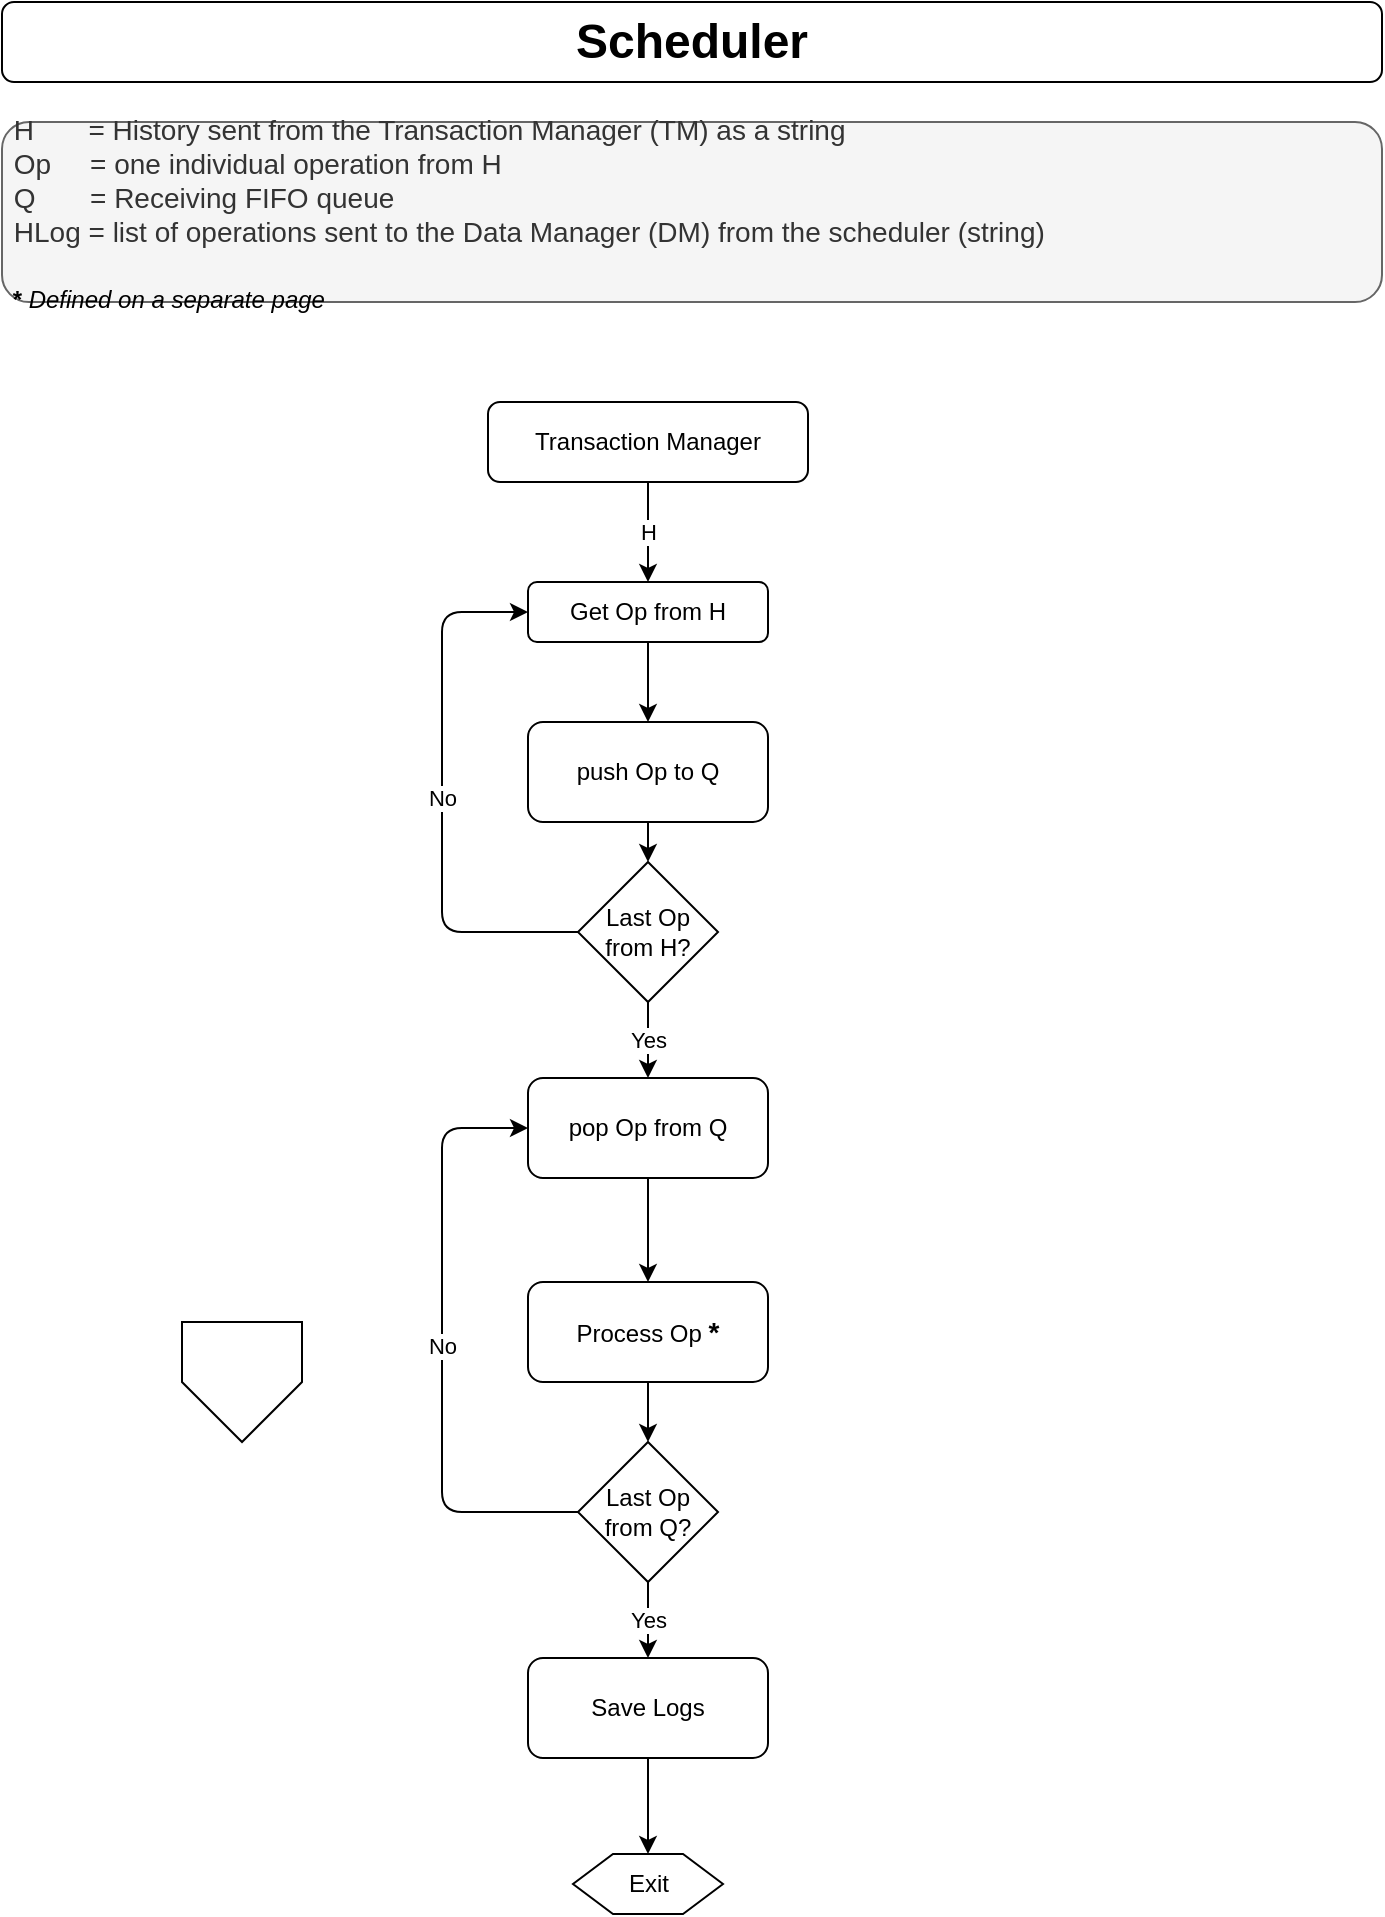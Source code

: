 <mxfile version="13.9.7" type="github">
  <diagram id="C5RBs43oDa-KdzZeNtuy" name="Page-1">
    <mxGraphModel dx="1187" dy="736" grid="1" gridSize="10" guides="1" tooltips="1" connect="1" arrows="1" fold="1" page="1" pageScale="1" pageWidth="827" pageHeight="1169" math="0" shadow="0">
      <root>
        <mxCell id="WIyWlLk6GJQsqaUBKTNV-0" />
        <mxCell id="WIyWlLk6GJQsqaUBKTNV-1" parent="WIyWlLk6GJQsqaUBKTNV-0" />
        <mxCell id="MxyfuENbYduMKJOF5cX6-17" value="Scheduler" style="rounded=1;whiteSpace=wrap;html=1;fontSize=24;glass=0;strokeWidth=1;shadow=0;fontStyle=1" parent="WIyWlLk6GJQsqaUBKTNV-1" vertex="1">
          <mxGeometry x="80" y="40" width="690" height="40" as="geometry" />
        </mxCell>
        <mxCell id="MxyfuENbYduMKJOF5cX6-45" value="&amp;nbsp;H&amp;nbsp; &amp;nbsp; &amp;nbsp; &amp;nbsp;= History sent from the Transaction Manager (TM) as a string&lt;br&gt;&amp;nbsp;Op&amp;nbsp; &amp;nbsp; &amp;nbsp;= one individual operation from H&lt;br&gt;&amp;nbsp;Q&amp;nbsp; &amp;nbsp; &amp;nbsp; &amp;nbsp;= Receiving FIFO queue&lt;br&gt;&amp;nbsp;HLog = list of operations sent to the Data Manager (DM) from the scheduler (string)&lt;br&gt;&lt;br&gt;&lt;span style=&quot;text-align: center ; font-size: 12px&quot;&gt;&lt;font style=&quot;font-size: 12px&quot;&gt;&lt;span style=&quot;color: rgb(0 , 0 , 0)&quot;&gt;&lt;b&gt;&amp;nbsp;* &lt;/b&gt;&lt;i&gt;Defined on a &lt;/i&gt;&lt;/span&gt;&lt;i&gt;&lt;font color=&quot;#000000&quot; style=&quot;font-size: 12px&quot;&gt;separate&lt;/font&gt;&lt;span style=&quot;color: rgb(0 , 0 , 0)&quot;&gt;&amp;nbsp;page&lt;/span&gt;&lt;/i&gt;&lt;br&gt;&lt;/font&gt;&lt;/span&gt;" style="text;html=1;align=left;verticalAlign=middle;whiteSpace=wrap;rounded=1;fontSize=14;labelBorderColor=none;spacingTop=2;spacingLeft=0;spacingBottom=0;spacingRight=0;spacing=2;perimeterSpacing=0;strokeWidth=1;labelPadding=-1;fillColor=#f5f5f5;strokeColor=#666666;fontColor=#333333;" parent="WIyWlLk6GJQsqaUBKTNV-1" vertex="1">
          <mxGeometry x="80" y="100" width="690" height="90" as="geometry" />
        </mxCell>
        <mxCell id="WIyWlLk6GJQsqaUBKTNV-3" value="Transaction Manager" style="rounded=1;whiteSpace=wrap;html=1;fontSize=12;glass=0;strokeWidth=1;shadow=0;container=0;" parent="WIyWlLk6GJQsqaUBKTNV-1" vertex="1">
          <mxGeometry x="323" y="240" width="160" height="40" as="geometry" />
        </mxCell>
        <mxCell id="jcFwn0k5lUS_TI383dsa-9" value="Get Op from H" style="rounded=1;whiteSpace=wrap;html=1;fontSize=12;glass=0;strokeWidth=1;shadow=0;container=0;" parent="WIyWlLk6GJQsqaUBKTNV-1" vertex="1">
          <mxGeometry x="343" y="330" width="120" height="30" as="geometry" />
        </mxCell>
        <mxCell id="jcFwn0k5lUS_TI383dsa-33" value="Exit" style="shape=hexagon;perimeter=hexagonPerimeter2;whiteSpace=wrap;html=1;fixedSize=1;align=center;container=0;" parent="WIyWlLk6GJQsqaUBKTNV-1" vertex="1">
          <mxGeometry x="365.5" y="966" width="75" height="30" as="geometry" />
        </mxCell>
        <mxCell id="ZSIssIE1yZMaLI59TzmF-0" value="" style="endArrow=classic;html=1;" edge="1" parent="WIyWlLk6GJQsqaUBKTNV-1" source="WIyWlLk6GJQsqaUBKTNV-3" target="jcFwn0k5lUS_TI383dsa-9">
          <mxGeometry x="300" y="240" as="geometry">
            <mxPoint x="480" y="340" as="sourcePoint" />
            <mxPoint x="580" y="340" as="targetPoint" />
          </mxGeometry>
        </mxCell>
        <mxCell id="ZSIssIE1yZMaLI59TzmF-1" value="H" style="edgeLabel;resizable=0;html=1;align=center;verticalAlign=middle;container=0;" connectable="0" vertex="1" parent="ZSIssIE1yZMaLI59TzmF-0">
          <mxGeometry relative="1" as="geometry" />
        </mxCell>
        <mxCell id="ZSIssIE1yZMaLI59TzmF-2" value="pop Op from Q" style="rounded=1;whiteSpace=wrap;html=1;fontSize=12;glass=0;strokeWidth=1;shadow=0;container=0;" vertex="1" parent="WIyWlLk6GJQsqaUBKTNV-1">
          <mxGeometry x="343" y="578" width="120" height="50" as="geometry" />
        </mxCell>
        <mxCell id="ZSIssIE1yZMaLI59TzmF-4" value="" style="endArrow=classic;html=1;entryX=0.5;entryY=0;entryDx=0;entryDy=0;exitX=0.5;exitY=1;exitDx=0;exitDy=0;" edge="1" parent="WIyWlLk6GJQsqaUBKTNV-1" source="ZSIssIE1yZMaLI59TzmF-25" target="jcFwn0k5lUS_TI383dsa-33">
          <mxGeometry x="300" y="240" width="50" height="50" as="geometry">
            <mxPoint x="403" y="918" as="sourcePoint" />
            <mxPoint x="413" y="866" as="targetPoint" />
          </mxGeometry>
        </mxCell>
        <mxCell id="ZSIssIE1yZMaLI59TzmF-5" value="push Op to Q" style="rounded=1;whiteSpace=wrap;html=1;fontSize=12;glass=0;strokeWidth=1;shadow=0;container=0;" vertex="1" parent="WIyWlLk6GJQsqaUBKTNV-1">
          <mxGeometry x="343" y="400" width="120" height="50" as="geometry" />
        </mxCell>
        <mxCell id="ZSIssIE1yZMaLI59TzmF-9" style="edgeStyle=orthogonalEdgeStyle;rounded=0;orthogonalLoop=1;jettySize=auto;html=1;exitX=0.5;exitY=1;exitDx=0;exitDy=0;" edge="1" parent="WIyWlLk6GJQsqaUBKTNV-1" source="jcFwn0k5lUS_TI383dsa-9" target="ZSIssIE1yZMaLI59TzmF-5">
          <mxGeometry x="300" y="240" as="geometry" />
        </mxCell>
        <mxCell id="ZSIssIE1yZMaLI59TzmF-6" value="Last Op from H?" style="rhombus;whiteSpace=wrap;html=1;container=0;" vertex="1" parent="WIyWlLk6GJQsqaUBKTNV-1">
          <mxGeometry x="368" y="470" width="70" height="70" as="geometry" />
        </mxCell>
        <mxCell id="ZSIssIE1yZMaLI59TzmF-10" style="edgeStyle=orthogonalEdgeStyle;rounded=0;orthogonalLoop=1;jettySize=auto;html=1;exitX=0.5;exitY=1;exitDx=0;exitDy=0;entryX=0.5;entryY=0;entryDx=0;entryDy=0;" edge="1" parent="WIyWlLk6GJQsqaUBKTNV-1" source="ZSIssIE1yZMaLI59TzmF-5" target="ZSIssIE1yZMaLI59TzmF-6">
          <mxGeometry x="300" y="240" as="geometry" />
        </mxCell>
        <mxCell id="ZSIssIE1yZMaLI59TzmF-12" value="" style="endArrow=classic;html=1;exitX=0.5;exitY=1;exitDx=0;exitDy=0;entryX=0.5;entryY=0;entryDx=0;entryDy=0;edgeStyle=orthogonalEdgeStyle;" edge="1" parent="WIyWlLk6GJQsqaUBKTNV-1" source="ZSIssIE1yZMaLI59TzmF-6" target="ZSIssIE1yZMaLI59TzmF-2">
          <mxGeometry x="300" y="240" as="geometry">
            <mxPoint x="480" y="650" as="sourcePoint" />
            <mxPoint x="580" y="650" as="targetPoint" />
            <Array as="points">
              <mxPoint x="403" y="550" />
              <mxPoint x="403" y="550" />
            </Array>
          </mxGeometry>
        </mxCell>
        <mxCell id="ZSIssIE1yZMaLI59TzmF-13" value="Yes" style="edgeLabel;resizable=0;html=1;align=center;verticalAlign=middle;container=0;" connectable="0" vertex="1" parent="ZSIssIE1yZMaLI59TzmF-12">
          <mxGeometry relative="1" as="geometry" />
        </mxCell>
        <mxCell id="ZSIssIE1yZMaLI59TzmF-16" value="" style="endArrow=classic;html=1;exitX=0;exitY=0.5;exitDx=0;exitDy=0;edgeStyle=orthogonalEdgeStyle;entryX=0;entryY=0.5;entryDx=0;entryDy=0;" edge="1" parent="WIyWlLk6GJQsqaUBKTNV-1" source="ZSIssIE1yZMaLI59TzmF-6" target="jcFwn0k5lUS_TI383dsa-9">
          <mxGeometry x="300" y="240" as="geometry">
            <mxPoint x="480" y="550" as="sourcePoint" />
            <mxPoint x="230" y="505" as="targetPoint" />
            <Array as="points">
              <mxPoint x="300" y="505" />
              <mxPoint x="300" y="345" />
            </Array>
          </mxGeometry>
        </mxCell>
        <mxCell id="ZSIssIE1yZMaLI59TzmF-17" value="No" style="edgeLabel;resizable=0;html=1;align=center;verticalAlign=middle;container=0;" connectable="0" vertex="1" parent="ZSIssIE1yZMaLI59TzmF-16">
          <mxGeometry relative="1" as="geometry" />
        </mxCell>
        <mxCell id="ZSIssIE1yZMaLI59TzmF-18" value="Process Op &lt;b&gt;&lt;font style=&quot;font-size: 14px&quot;&gt;*&lt;/font&gt;&lt;/b&gt;" style="rounded=1;whiteSpace=wrap;html=1;fontSize=12;glass=0;strokeWidth=1;shadow=0;container=0;" vertex="1" parent="WIyWlLk6GJQsqaUBKTNV-1">
          <mxGeometry x="343" y="680" width="120" height="50" as="geometry" />
        </mxCell>
        <mxCell id="ZSIssIE1yZMaLI59TzmF-22" style="edgeStyle=orthogonalEdgeStyle;rounded=0;orthogonalLoop=1;jettySize=auto;html=1;exitX=0.5;exitY=1;exitDx=0;exitDy=0;entryX=0.5;entryY=0;entryDx=0;entryDy=0;" edge="1" parent="WIyWlLk6GJQsqaUBKTNV-1" source="ZSIssIE1yZMaLI59TzmF-2" target="ZSIssIE1yZMaLI59TzmF-18">
          <mxGeometry x="300" y="240" as="geometry" />
        </mxCell>
        <mxCell id="ZSIssIE1yZMaLI59TzmF-19" value="Last Op from Q?" style="rhombus;whiteSpace=wrap;html=1;container=0;" vertex="1" parent="WIyWlLk6GJQsqaUBKTNV-1">
          <mxGeometry x="368" y="760" width="70" height="70" as="geometry" />
        </mxCell>
        <mxCell id="ZSIssIE1yZMaLI59TzmF-23" style="edgeStyle=orthogonalEdgeStyle;rounded=0;orthogonalLoop=1;jettySize=auto;html=1;exitX=0.5;exitY=1;exitDx=0;exitDy=0;entryX=0.5;entryY=0;entryDx=0;entryDy=0;" edge="1" parent="WIyWlLk6GJQsqaUBKTNV-1" source="ZSIssIE1yZMaLI59TzmF-18" target="ZSIssIE1yZMaLI59TzmF-19">
          <mxGeometry x="300" y="240" as="geometry" />
        </mxCell>
        <mxCell id="ZSIssIE1yZMaLI59TzmF-20" value="" style="endArrow=classic;html=1;exitX=0;exitY=0.5;exitDx=0;exitDy=0;entryX=0;entryY=0.5;entryDx=0;entryDy=0;edgeStyle=orthogonalEdgeStyle;" edge="1" parent="WIyWlLk6GJQsqaUBKTNV-1" source="ZSIssIE1yZMaLI59TzmF-19" target="ZSIssIE1yZMaLI59TzmF-2">
          <mxGeometry x="300" y="240" as="geometry">
            <mxPoint x="480" y="550" as="sourcePoint" />
            <mxPoint x="580" y="550" as="targetPoint" />
            <Array as="points">
              <mxPoint x="300" y="795" />
              <mxPoint x="300" y="603" />
            </Array>
          </mxGeometry>
        </mxCell>
        <mxCell id="ZSIssIE1yZMaLI59TzmF-21" value="No" style="edgeLabel;resizable=0;html=1;align=center;verticalAlign=middle;container=0;" connectable="0" vertex="1" parent="ZSIssIE1yZMaLI59TzmF-20">
          <mxGeometry relative="1" as="geometry" />
        </mxCell>
        <mxCell id="ZSIssIE1yZMaLI59TzmF-25" value="Save Logs" style="rounded=1;whiteSpace=wrap;html=1;fontSize=12;glass=0;strokeWidth=1;shadow=0;container=0;" vertex="1" parent="WIyWlLk6GJQsqaUBKTNV-1">
          <mxGeometry x="343" y="868" width="120" height="50" as="geometry" />
        </mxCell>
        <mxCell id="ZSIssIE1yZMaLI59TzmF-26" value="" style="endArrow=classic;html=1;exitX=0.5;exitY=1;exitDx=0;exitDy=0;entryX=0.5;entryY=0;entryDx=0;entryDy=0;edgeStyle=orthogonalEdgeStyle;" edge="1" parent="WIyWlLk6GJQsqaUBKTNV-1" source="ZSIssIE1yZMaLI59TzmF-19" target="ZSIssIE1yZMaLI59TzmF-25">
          <mxGeometry x="300" y="240" as="geometry">
            <mxPoint x="191" y="755" as="sourcePoint" />
            <mxPoint x="353" y="635" as="targetPoint" />
          </mxGeometry>
        </mxCell>
        <mxCell id="ZSIssIE1yZMaLI59TzmF-27" value="Yes" style="edgeLabel;resizable=0;html=1;align=center;verticalAlign=middle;container=0;" connectable="0" vertex="1" parent="ZSIssIE1yZMaLI59TzmF-26">
          <mxGeometry relative="1" as="geometry" />
        </mxCell>
        <mxCell id="ZSIssIE1yZMaLI59TzmF-30" value="" style="verticalLabelPosition=bottom;verticalAlign=top;html=1;shape=offPageConnector;rounded=0;size=0.5;" vertex="1" parent="WIyWlLk6GJQsqaUBKTNV-1">
          <mxGeometry x="170" y="700" width="60" height="60" as="geometry" />
        </mxCell>
      </root>
    </mxGraphModel>
  </diagram>
</mxfile>
